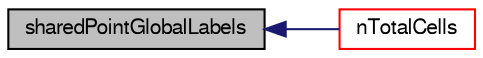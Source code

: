 digraph "sharedPointGlobalLabels"
{
  bgcolor="transparent";
  edge [fontname="FreeSans",fontsize="10",labelfontname="FreeSans",labelfontsize="10"];
  node [fontname="FreeSans",fontsize="10",shape=record];
  rankdir="LR";
  Node1276 [label="sharedPointGlobalLabels",height=0.2,width=0.4,color="black", fillcolor="grey75", style="filled", fontcolor="black"];
  Node1276 -> Node1277 [dir="back",color="midnightblue",fontsize="10",style="solid",fontname="FreeSans"];
  Node1277 [label="nTotalCells",height=0.2,width=0.4,color="red",URL="$a27334.html#af5f312e4d0bc5cbcc088e7c247d3a97a",tooltip="Return total number of cells in decomposed mesh. "];
}
